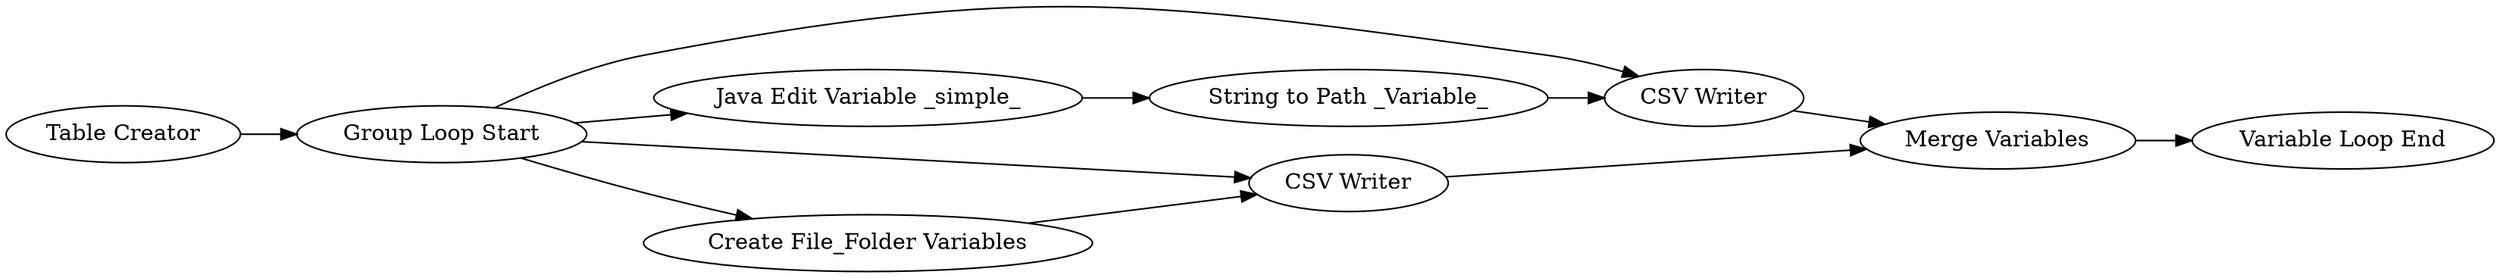 digraph {
	760 -> 763
	760 -> 768
	763 -> 765
	769 -> 767
	768 -> 770
	766 -> 769
	770 -> 769
	756 -> 760
	760 -> 766
	765 -> 766
	760 -> 770
	766 [label="CSV Writer"]
	756 [label="Table Creator"]
	760 [label="Group Loop Start"]
	768 [label="Create File_Folder Variables"]
	769 [label="Merge Variables"]
	765 [label="String to Path _Variable_"]
	767 [label="Variable Loop End"]
	763 [label="Java Edit Variable _simple_"]
	770 [label="CSV Writer"]
	rankdir=LR
}
